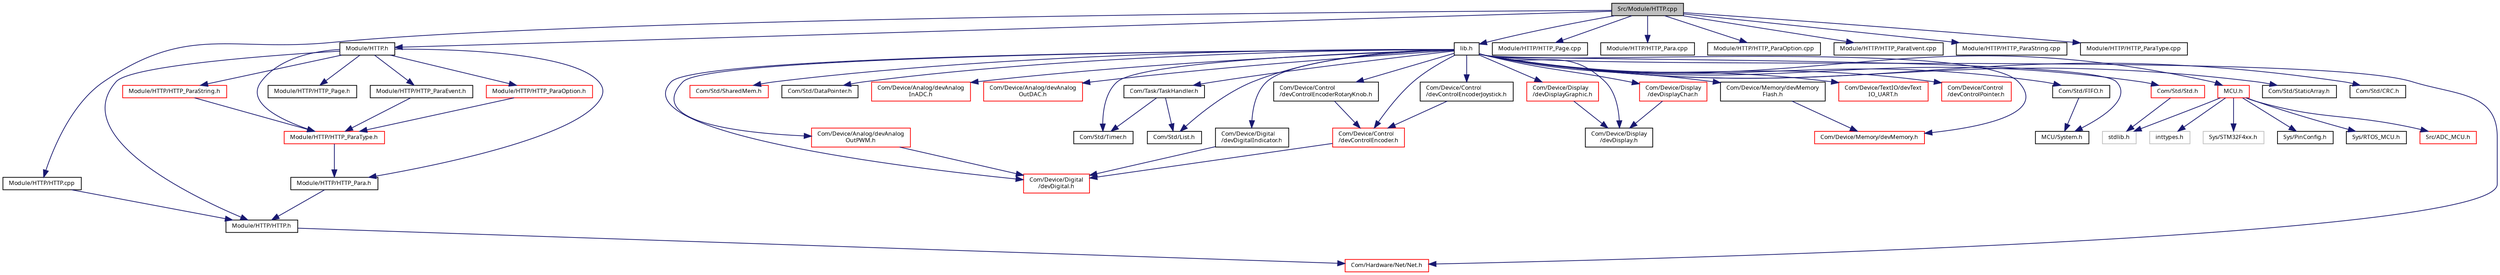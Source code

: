digraph "Src/Module/HTTP.cpp"
{
  edge [fontname="Sans",fontsize="8",labelfontname="Sans",labelfontsize="8"];
  node [fontname="Sans",fontsize="8",shape=record];
  Node1 [label="Src/Module/HTTP.cpp",height=0.2,width=0.4,color="black", fillcolor="grey75", style="filled", fontcolor="black"];
  Node1 -> Node2 [color="midnightblue",fontsize="8",style="solid",fontname="Sans"];
  Node2 [label="lib.h",height=0.2,width=0.4,color="black", fillcolor="white", style="filled",URL="$lib_8h.html",tooltip="Library main include file. "];
  Node2 -> Node3 [color="midnightblue",fontsize="8",style="solid",fontname="Sans"];
  Node3 [label="MCU/System.h",height=0.2,width=0.4,color="black", fillcolor="white", style="filled",URL="$_system_8h.html"];
  Node2 -> Node4 [color="midnightblue",fontsize="8",style="solid",fontname="Sans"];
  Node4 [label="MCU.h",height=0.2,width=0.4,color="red", fillcolor="white", style="filled",URL="$_m_c_u_8h_source.html"];
  Node4 -> Node5 [color="midnightblue",fontsize="8",style="solid",fontname="Sans"];
  Node5 [label="inttypes.h",height=0.2,width=0.4,color="grey75", fillcolor="white", style="filled"];
  Node4 -> Node6 [color="midnightblue",fontsize="8",style="solid",fontname="Sans"];
  Node6 [label="stdlib.h",height=0.2,width=0.4,color="grey75", fillcolor="white", style="filled"];
  Node4 -> Node7 [color="midnightblue",fontsize="8",style="solid",fontname="Sans"];
  Node7 [label="Sys/STM32F4xx.h",height=0.2,width=0.4,color="grey75", fillcolor="white", style="filled"];
  Node4 -> Node8 [color="midnightblue",fontsize="8",style="solid",fontname="Sans"];
  Node8 [label="Sys/PinConfig.h",height=0.2,width=0.4,color="black", fillcolor="white", style="filled",URL="$_pin_config_8h.html"];
  Node4 -> Node9 [color="midnightblue",fontsize="8",style="solid",fontname="Sans"];
  Node9 [label="Sys/RTOS_MCU.h",height=0.2,width=0.4,color="black", fillcolor="white", style="filled",URL="$_r_t_o_s___m_c_u_8h.html"];
  Node4 -> Node10 [color="midnightblue",fontsize="8",style="solid",fontname="Sans"];
  Node10 [label="Src/ADC_MCU.h",height=0.2,width=0.4,color="red", fillcolor="white", style="filled",URL="$_a_d_c___m_c_u_8h.html"];
  Node2 -> Node11 [color="midnightblue",fontsize="8",style="solid",fontname="Sans"];
  Node11 [label="Com/Hardware/Net/Net.h",height=0.2,width=0.4,color="red", fillcolor="white", style="filled",URL="$_net_8h.html"];
  Node2 -> Node12 [color="midnightblue",fontsize="8",style="solid",fontname="Sans"];
  Node12 [label="Com/Std/Std.h",height=0.2,width=0.4,color="red", fillcolor="white", style="filled",URL="$_std_8h.html",tooltip="Standard include file. "];
  Node12 -> Node6 [color="midnightblue",fontsize="8",style="solid",fontname="Sans"];
  Node2 -> Node13 [color="midnightblue",fontsize="8",style="solid",fontname="Sans"];
  Node13 [label="Com/Std/StaticArray.h",height=0.2,width=0.4,color="black", fillcolor="white", style="filled",URL="$_static_array_8h.html"];
  Node2 -> Node14 [color="midnightblue",fontsize="8",style="solid",fontname="Sans"];
  Node14 [label="Com/Std/CRC.h",height=0.2,width=0.4,color="black", fillcolor="white", style="filled",URL="$_c_r_c_8h.html"];
  Node2 -> Node15 [color="midnightblue",fontsize="8",style="solid",fontname="Sans"];
  Node15 [label="Com/Std/List.h",height=0.2,width=0.4,color="black", fillcolor="white", style="filled",URL="$_list_8h.html"];
  Node2 -> Node16 [color="midnightblue",fontsize="8",style="solid",fontname="Sans"];
  Node16 [label="Com/Std/FIFO.h",height=0.2,width=0.4,color="black", fillcolor="white", style="filled",URL="$_fifo_8h.html"];
  Node16 -> Node3 [color="midnightblue",fontsize="8",style="solid",fontname="Sans"];
  Node2 -> Node17 [color="midnightblue",fontsize="8",style="solid",fontname="Sans"];
  Node17 [label="Com/Std/SharedMem.h",height=0.2,width=0.4,color="red", fillcolor="white", style="filled",URL="$_shared_mem_8h.html"];
  Node2 -> Node18 [color="midnightblue",fontsize="8",style="solid",fontname="Sans"];
  Node18 [label="Com/Std/DataPointer.h",height=0.2,width=0.4,color="black", fillcolor="white", style="filled",URL="$_data_pointer_8h.html"];
  Node2 -> Node19 [color="midnightblue",fontsize="8",style="solid",fontname="Sans"];
  Node19 [label="Com/Std/Timer.h",height=0.2,width=0.4,color="black", fillcolor="white", style="filled",URL="$_std_2_timer_8h.html"];
  Node2 -> Node20 [color="midnightblue",fontsize="8",style="solid",fontname="Sans"];
  Node20 [label="Com/Device/Analog/devAnalog\lInADC.h",height=0.2,width=0.4,color="red", fillcolor="white", style="filled",URL="$dev_analog_in_a_d_c_8h.html"];
  Node2 -> Node21 [color="midnightblue",fontsize="8",style="solid",fontname="Sans"];
  Node21 [label="Com/Device/Analog/devAnalog\lOutDAC.h",height=0.2,width=0.4,color="red", fillcolor="white", style="filled",URL="$dev_analog_out_d_a_c_8h.html"];
  Node2 -> Node22 [color="midnightblue",fontsize="8",style="solid",fontname="Sans"];
  Node22 [label="Com/Device/Analog/devAnalog\lOutPWM.h",height=0.2,width=0.4,color="red", fillcolor="white", style="filled",URL="$dev_analog_out_p_w_m_8h.html"];
  Node22 -> Node23 [color="midnightblue",fontsize="8",style="solid",fontname="Sans"];
  Node23 [label="Com/Device/Digital\l/devDigital.h",height=0.2,width=0.4,color="red", fillcolor="white", style="filled",URL="$dev_digital_8h.html"];
  Node2 -> Node23 [color="midnightblue",fontsize="8",style="solid",fontname="Sans"];
  Node2 -> Node24 [color="midnightblue",fontsize="8",style="solid",fontname="Sans"];
  Node24 [label="Com/Device/Digital\l/devDigitalIndicator.h",height=0.2,width=0.4,color="black", fillcolor="white", style="filled",URL="$dev_digital_indicator_8h.html"];
  Node24 -> Node23 [color="midnightblue",fontsize="8",style="solid",fontname="Sans"];
  Node2 -> Node25 [color="midnightblue",fontsize="8",style="solid",fontname="Sans"];
  Node25 [label="Com/Device/Display\l/devDisplay.h",height=0.2,width=0.4,color="black", fillcolor="white", style="filled",URL="$dev_display_8h.html"];
  Node2 -> Node26 [color="midnightblue",fontsize="8",style="solid",fontname="Sans"];
  Node26 [label="Com/Device/Display\l/devDisplayChar.h",height=0.2,width=0.4,color="red", fillcolor="white", style="filled",URL="$dev_display_char_8h.html"];
  Node26 -> Node25 [color="midnightblue",fontsize="8",style="solid",fontname="Sans"];
  Node2 -> Node27 [color="midnightblue",fontsize="8",style="solid",fontname="Sans"];
  Node27 [label="Com/Device/Display\l/devDisplayGraphic.h",height=0.2,width=0.4,color="red", fillcolor="white", style="filled",URL="$dev_display_graphic_8h.html"];
  Node27 -> Node25 [color="midnightblue",fontsize="8",style="solid",fontname="Sans"];
  Node2 -> Node28 [color="midnightblue",fontsize="8",style="solid",fontname="Sans"];
  Node28 [label="Com/Device/Memory/devMemory.h",height=0.2,width=0.4,color="red", fillcolor="white", style="filled",URL="$dev_memory_8h.html"];
  Node2 -> Node29 [color="midnightblue",fontsize="8",style="solid",fontname="Sans"];
  Node29 [label="Com/Device/Memory/devMemory\lFlash.h",height=0.2,width=0.4,color="black", fillcolor="white", style="filled",URL="$dev_memory_flash_8h.html"];
  Node29 -> Node28 [color="midnightblue",fontsize="8",style="solid",fontname="Sans"];
  Node2 -> Node30 [color="midnightblue",fontsize="8",style="solid",fontname="Sans"];
  Node30 [label="Com/Device/TextIO/devText\lIO_UART.h",height=0.2,width=0.4,color="red", fillcolor="white", style="filled",URL="$dev_text_i_o___u_a_r_t_8h.html"];
  Node2 -> Node31 [color="midnightblue",fontsize="8",style="solid",fontname="Sans"];
  Node31 [label="Com/Device/Control\l/devControlEncoder.h",height=0.2,width=0.4,color="red", fillcolor="white", style="filled",URL="$dev_control_encoder_8h.html"];
  Node31 -> Node23 [color="midnightblue",fontsize="8",style="solid",fontname="Sans"];
  Node2 -> Node32 [color="midnightblue",fontsize="8",style="solid",fontname="Sans"];
  Node32 [label="Com/Device/Control\l/devControlEncoderJoystick.h",height=0.2,width=0.4,color="black", fillcolor="white", style="filled",URL="$dev_control_encoder_joystick_8h.html"];
  Node32 -> Node31 [color="midnightblue",fontsize="8",style="solid",fontname="Sans"];
  Node2 -> Node33 [color="midnightblue",fontsize="8",style="solid",fontname="Sans"];
  Node33 [label="Com/Device/Control\l/devControlEncoderRotaryKnob.h",height=0.2,width=0.4,color="black", fillcolor="white", style="filled",URL="$dev_control_encoder_rotaryknob_8h.html"];
  Node33 -> Node31 [color="midnightblue",fontsize="8",style="solid",fontname="Sans"];
  Node2 -> Node34 [color="midnightblue",fontsize="8",style="solid",fontname="Sans"];
  Node34 [label="Com/Device/Control\l/devControlPointer.h",height=0.2,width=0.4,color="red", fillcolor="white", style="filled",URL="$dev_control_pointer_8h.html"];
  Node2 -> Node35 [color="midnightblue",fontsize="8",style="solid",fontname="Sans"];
  Node35 [label="Com/Task/TaskHandler.h",height=0.2,width=0.4,color="black", fillcolor="white", style="filled",URL="$_task_handler_8h.html"];
  Node35 -> Node15 [color="midnightblue",fontsize="8",style="solid",fontname="Sans"];
  Node35 -> Node19 [color="midnightblue",fontsize="8",style="solid",fontname="Sans"];
  Node1 -> Node36 [color="midnightblue",fontsize="8",style="solid",fontname="Sans"];
  Node36 [label="Module/HTTP.h",height=0.2,width=0.4,color="black", fillcolor="white", style="filled",URL="$_h_t_t_p_8h.html"];
  Node36 -> Node37 [color="midnightblue",fontsize="8",style="solid",fontname="Sans"];
  Node37 [label="Module/HTTP/HTTP.h",height=0.2,width=0.4,color="black", fillcolor="white", style="filled",URL="$_h_t_t_p_2_h_t_t_p_8h_source.html"];
  Node37 -> Node11 [color="midnightblue",fontsize="8",style="solid",fontname="Sans"];
  Node36 -> Node38 [color="midnightblue",fontsize="8",style="solid",fontname="Sans"];
  Node38 [label="Module/HTTP/HTTP_Page.h",height=0.2,width=0.4,color="black", fillcolor="white", style="filled",URL="$_h_t_t_p___page_8h.html"];
  Node36 -> Node39 [color="midnightblue",fontsize="8",style="solid",fontname="Sans"];
  Node39 [label="Module/HTTP/HTTP_Para.h",height=0.2,width=0.4,color="black", fillcolor="white", style="filled",URL="$_h_t_t_p___para_8h.html"];
  Node39 -> Node37 [color="midnightblue",fontsize="8",style="solid",fontname="Sans"];
  Node36 -> Node40 [color="midnightblue",fontsize="8",style="solid",fontname="Sans"];
  Node40 [label="Module/HTTP/HTTP_ParaEvent.h",height=0.2,width=0.4,color="black", fillcolor="white", style="filled",URL="$_h_t_t_p___para_event_8h.html"];
  Node40 -> Node41 [color="midnightblue",fontsize="8",style="solid",fontname="Sans"];
  Node41 [label="Module/HTTP/HTTP_ParaType.h",height=0.2,width=0.4,color="red", fillcolor="white", style="filled",URL="$_h_t_t_p___para_type_8h.html"];
  Node41 -> Node39 [color="midnightblue",fontsize="8",style="solid",fontname="Sans"];
  Node36 -> Node42 [color="midnightblue",fontsize="8",style="solid",fontname="Sans"];
  Node42 [label="Module/HTTP/HTTP_ParaOption.h",height=0.2,width=0.4,color="red", fillcolor="white", style="filled",URL="$_h_t_t_p___para_option_8h.html"];
  Node42 -> Node41 [color="midnightblue",fontsize="8",style="solid",fontname="Sans"];
  Node36 -> Node43 [color="midnightblue",fontsize="8",style="solid",fontname="Sans"];
  Node43 [label="Module/HTTP/HTTP_ParaString.h",height=0.2,width=0.4,color="red", fillcolor="white", style="filled",URL="$_h_t_t_p___para_string_8h.html"];
  Node43 -> Node41 [color="midnightblue",fontsize="8",style="solid",fontname="Sans"];
  Node36 -> Node41 [color="midnightblue",fontsize="8",style="solid",fontname="Sans"];
  Node1 -> Node44 [color="midnightblue",fontsize="8",style="solid",fontname="Sans"];
  Node44 [label="Module/HTTP/HTTP.cpp",height=0.2,width=0.4,color="black", fillcolor="white", style="filled",URL="$_h_t_t_p_2_h_t_t_p_8cpp_source.html"];
  Node44 -> Node37 [color="midnightblue",fontsize="8",style="solid",fontname="Sans"];
  Node1 -> Node45 [color="midnightblue",fontsize="8",style="solid",fontname="Sans"];
  Node45 [label="Module/HTTP/HTTP_Page.cpp",height=0.2,width=0.4,color="black", fillcolor="white", style="filled",URL="$http__page_8cpp.html"];
  Node1 -> Node46 [color="midnightblue",fontsize="8",style="solid",fontname="Sans"];
  Node46 [label="Module/HTTP/HTTP_Para.cpp",height=0.2,width=0.4,color="black", fillcolor="white", style="filled",URL="$_h_t_t_p___para_8cpp.html"];
  Node1 -> Node47 [color="midnightblue",fontsize="8",style="solid",fontname="Sans"];
  Node47 [label="Module/HTTP/HTTP_ParaOption.cpp",height=0.2,width=0.4,color="black", fillcolor="white", style="filled",URL="$_h_t_t_p___para_option_8cpp_source.html"];
  Node1 -> Node48 [color="midnightblue",fontsize="8",style="solid",fontname="Sans"];
  Node48 [label="Module/HTTP/HTTP_ParaEvent.cpp",height=0.2,width=0.4,color="black", fillcolor="white", style="filled",URL="$_h_t_t_p___para_event_8cpp.html"];
  Node1 -> Node49 [color="midnightblue",fontsize="8",style="solid",fontname="Sans"];
  Node49 [label="Module/HTTP/HTTP_ParaString.cpp",height=0.2,width=0.4,color="black", fillcolor="white", style="filled",URL="$_h_t_t_p___para_string_8cpp_source.html"];
  Node1 -> Node50 [color="midnightblue",fontsize="8",style="solid",fontname="Sans"];
  Node50 [label="Module/HTTP/HTTP_ParaType.cpp",height=0.2,width=0.4,color="black", fillcolor="white", style="filled",URL="$_h_t_t_p___para_type_8cpp_source.html"];
}
